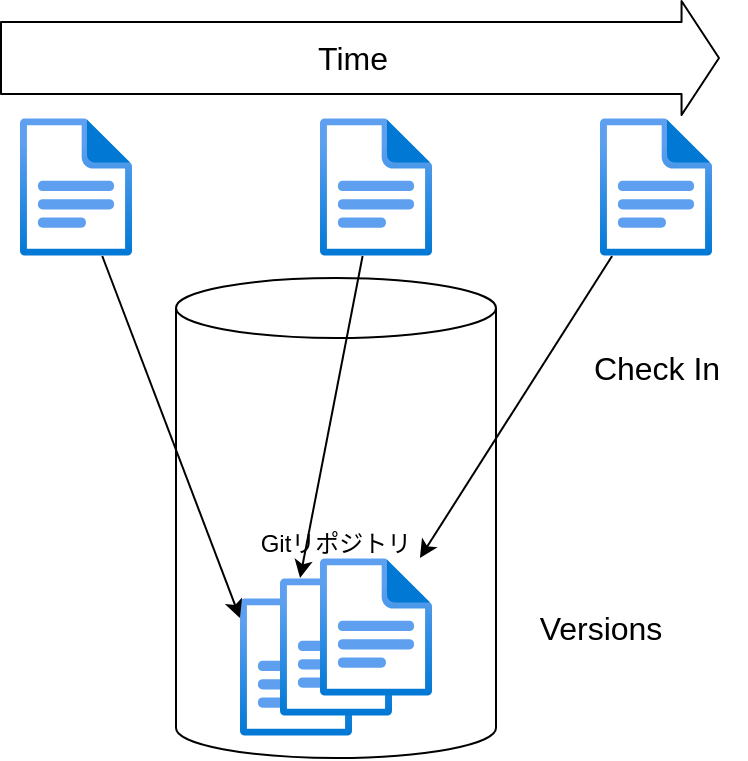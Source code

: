 <mxfile>
    <diagram id="m-L5yhUI_4qXxw_P96Iw" name="Page-1">
        <mxGraphModel dx="1216" dy="603" grid="1" gridSize="10" guides="1" tooltips="1" connect="1" arrows="1" fold="1" page="1" pageScale="1" pageWidth="827" pageHeight="1169" math="0" shadow="0">
            <root>
                <mxCell id="0"/>
                <mxCell id="1" parent="0"/>
                <mxCell id="2" value="Gitリポジトリ" style="shape=cylinder3;whiteSpace=wrap;html=1;boundedLbl=1;backgroundOutline=1;size=15;" vertex="1" parent="1">
                    <mxGeometry x="368" y="270" width="160" height="240" as="geometry"/>
                </mxCell>
                <mxCell id="3" value="" style="aspect=fixed;html=1;points=[];align=center;image;fontSize=12;image=img/lib/azure2/general/File.svg;" vertex="1" parent="1">
                    <mxGeometry x="400" y="430" width="56.0" height="69" as="geometry"/>
                </mxCell>
                <mxCell id="4" value="" style="aspect=fixed;html=1;points=[];align=center;image;fontSize=12;image=img/lib/azure2/general/File.svg;" vertex="1" parent="1">
                    <mxGeometry x="420" y="420" width="56.0" height="69" as="geometry"/>
                </mxCell>
                <mxCell id="5" value="" style="aspect=fixed;html=1;points=[];align=center;image;fontSize=12;image=img/lib/azure2/general/File.svg;" vertex="1" parent="1">
                    <mxGeometry x="440" y="410" width="56.0" height="69" as="geometry"/>
                </mxCell>
                <mxCell id="12" style="edgeStyle=none;html=1;entryX=0;entryY=0.145;entryDx=0;entryDy=0;entryPerimeter=0;fontSize=16;" edge="1" parent="1" source="6" target="3">
                    <mxGeometry relative="1" as="geometry"/>
                </mxCell>
                <mxCell id="6" value="" style="aspect=fixed;html=1;points=[];align=center;image;fontSize=12;image=img/lib/azure2/general/File.svg;" vertex="1" parent="1">
                    <mxGeometry x="290" y="190" width="56.0" height="69" as="geometry"/>
                </mxCell>
                <mxCell id="7" value="" style="shape=flexArrow;endArrow=classic;html=1;width=36;endSize=5.91;" edge="1" parent="1">
                    <mxGeometry width="50" height="50" relative="1" as="geometry">
                        <mxPoint x="280" y="160" as="sourcePoint"/>
                        <mxPoint x="640" y="160" as="targetPoint"/>
                    </mxGeometry>
                </mxCell>
                <mxCell id="9" value="Time" style="edgeLabel;html=1;align=center;verticalAlign=middle;resizable=0;points=[];fontSize=16;" vertex="1" connectable="0" parent="7">
                    <mxGeometry x="0.067" y="-9" relative="1" as="geometry">
                        <mxPoint x="-16" y="-9" as="offset"/>
                    </mxGeometry>
                </mxCell>
                <mxCell id="13" style="edgeStyle=none;html=1;entryX=0.179;entryY=0;entryDx=0;entryDy=0;entryPerimeter=0;fontSize=16;" edge="1" parent="1" source="10" target="4">
                    <mxGeometry relative="1" as="geometry"/>
                </mxCell>
                <mxCell id="10" value="" style="aspect=fixed;html=1;points=[];align=center;image;fontSize=12;image=img/lib/azure2/general/File.svg;imageBackground=none;" vertex="1" parent="1">
                    <mxGeometry x="440" y="190" width="56.0" height="69" as="geometry"/>
                </mxCell>
                <mxCell id="14" style="edgeStyle=none;html=1;fontSize=16;" edge="1" parent="1" source="11" target="5">
                    <mxGeometry relative="1" as="geometry"/>
                </mxCell>
                <mxCell id="11" value="" style="aspect=fixed;html=1;points=[];align=center;image;fontSize=12;image=img/lib/azure2/general/File.svg;imageBackground=none;" vertex="1" parent="1">
                    <mxGeometry x="580" y="190" width="56.0" height="69" as="geometry"/>
                </mxCell>
                <mxCell id="15" value="Check In" style="text;html=1;align=center;verticalAlign=middle;resizable=0;points=[];autosize=1;strokeColor=none;fillColor=none;fontSize=16;" vertex="1" parent="1">
                    <mxGeometry x="563" y="300" width="90" height="30" as="geometry"/>
                </mxCell>
                <mxCell id="16" value="Versions" style="text;html=1;align=center;verticalAlign=middle;resizable=0;points=[];autosize=1;strokeColor=none;fillColor=none;fontSize=16;" vertex="1" parent="1">
                    <mxGeometry x="540" y="430" width="80" height="30" as="geometry"/>
                </mxCell>
            </root>
        </mxGraphModel>
    </diagram>
</mxfile>